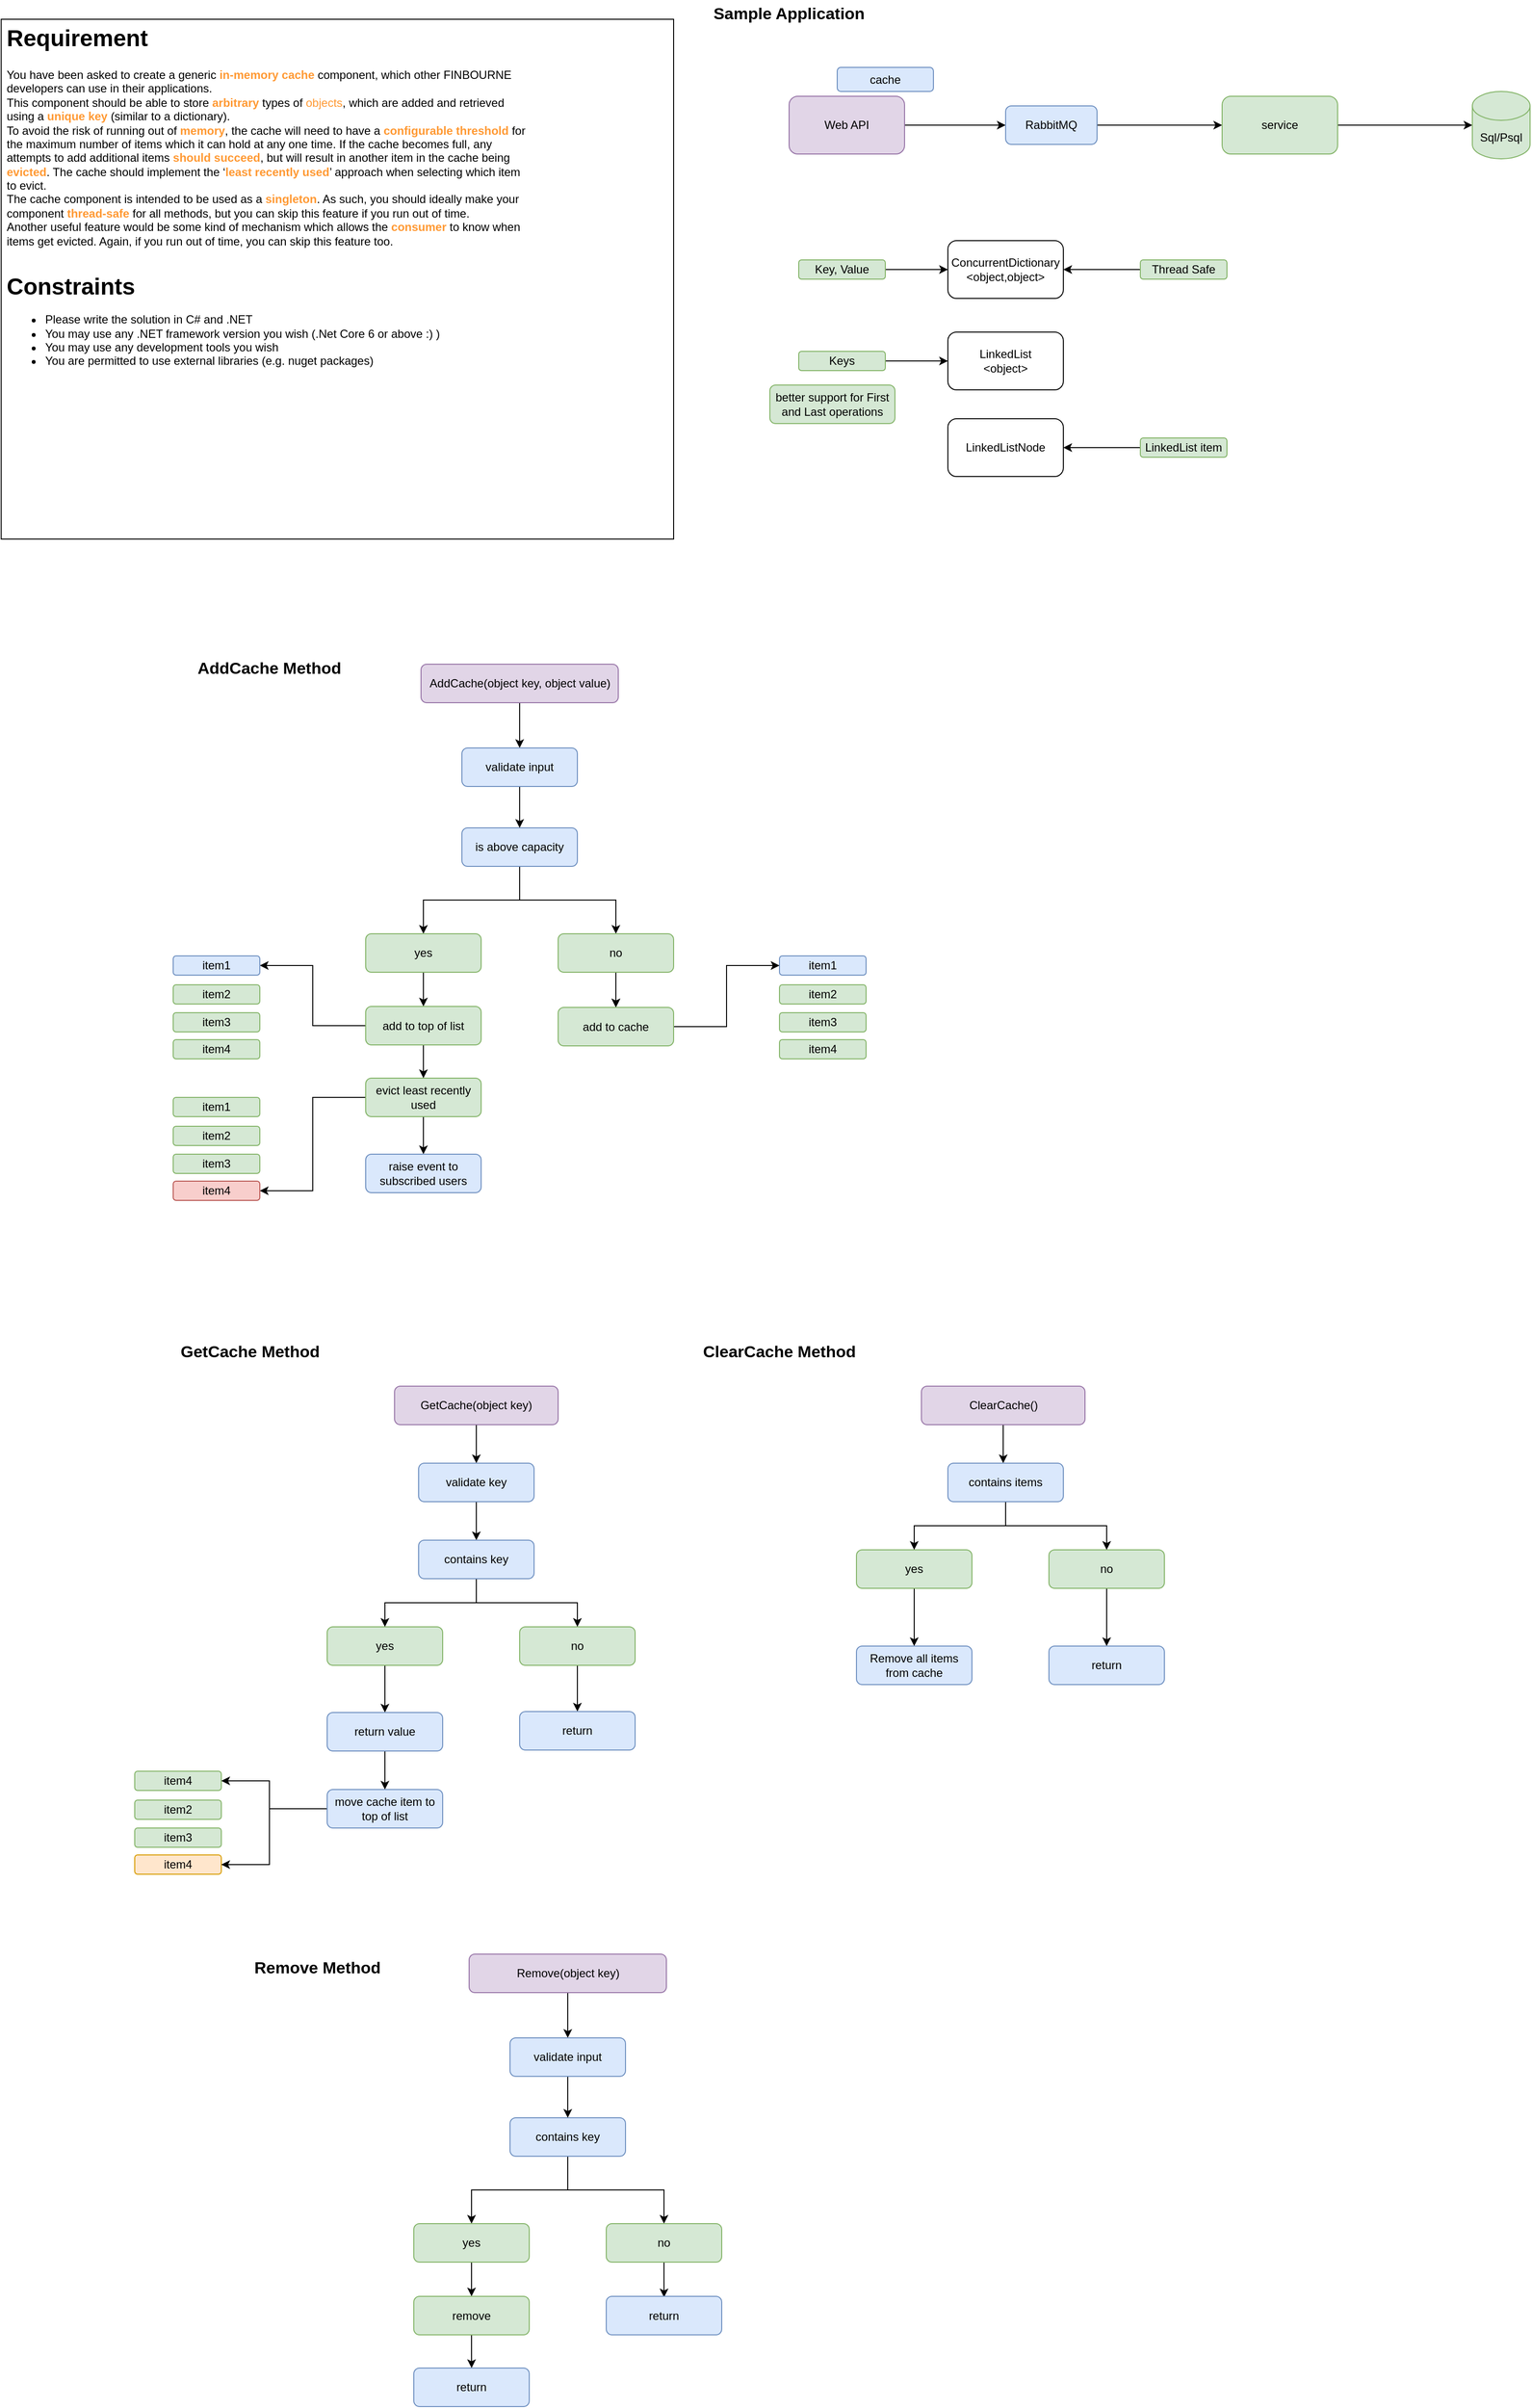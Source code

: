 <mxfile version="22.0.2" type="device">
  <diagram name="Page-1" id="1mhAFsCpAOKFt1ZS0P16">
    <mxGraphModel dx="2603" dy="1671" grid="1" gridSize="10" guides="1" tooltips="1" connect="1" arrows="1" fold="1" page="1" pageScale="1" pageWidth="1169" pageHeight="827" math="0" shadow="0">
      <root>
        <mxCell id="0" />
        <mxCell id="1" parent="0" />
        <mxCell id="rpSdZsVCftHx2Q2-Izpf-1" value="ConcurrentDictionary&lt;br&gt;&amp;lt;object,object&amp;gt;" style="rounded=1;whiteSpace=wrap;html=1;" parent="1" vertex="1">
          <mxGeometry x="865" y="-420" width="120" height="60" as="geometry" />
        </mxCell>
        <mxCell id="rpSdZsVCftHx2Q2-Izpf-2" value="LinkedList&lt;br&gt;&amp;lt;object&amp;gt;" style="rounded=1;whiteSpace=wrap;html=1;" parent="1" vertex="1">
          <mxGeometry x="865" y="-325" width="120" height="60" as="geometry" />
        </mxCell>
        <mxCell id="rpSdZsVCftHx2Q2-Izpf-4" value="item1" style="rounded=1;whiteSpace=wrap;html=1;fillColor=#dae8fc;strokeColor=#6c8ebf;" parent="1" vertex="1">
          <mxGeometry x="690" y="323" width="90" height="20" as="geometry" />
        </mxCell>
        <mxCell id="rpSdZsVCftHx2Q2-Izpf-5" value="item2" style="rounded=1;whiteSpace=wrap;html=1;fillColor=#d5e8d4;strokeColor=#82b366;" parent="1" vertex="1">
          <mxGeometry x="690" y="353" width="90" height="20" as="geometry" />
        </mxCell>
        <mxCell id="rpSdZsVCftHx2Q2-Izpf-6" value="item3" style="rounded=1;whiteSpace=wrap;html=1;fillColor=#d5e8d4;strokeColor=#82b366;" parent="1" vertex="1">
          <mxGeometry x="690" y="382" width="90" height="20" as="geometry" />
        </mxCell>
        <mxCell id="rpSdZsVCftHx2Q2-Izpf-7" value="item4" style="rounded=1;whiteSpace=wrap;html=1;fillColor=#d5e8d4;strokeColor=#82b366;" parent="1" vertex="1">
          <mxGeometry x="690" y="410" width="90" height="20" as="geometry" />
        </mxCell>
        <mxCell id="rpSdZsVCftHx2Q2-Izpf-31" style="edgeStyle=orthogonalEdgeStyle;rounded=0;orthogonalLoop=1;jettySize=auto;html=1;" parent="1" source="rpSdZsVCftHx2Q2-Izpf-8" target="rpSdZsVCftHx2Q2-Izpf-30" edge="1">
          <mxGeometry relative="1" as="geometry" />
        </mxCell>
        <mxCell id="rpSdZsVCftHx2Q2-Izpf-8" value="AddCache(object key, object value)" style="rounded=1;whiteSpace=wrap;html=1;fillColor=#e1d5e7;strokeColor=#9673a6;" parent="1" vertex="1">
          <mxGeometry x="317.5" y="20" width="205" height="40" as="geometry" />
        </mxCell>
        <mxCell id="rpSdZsVCftHx2Q2-Izpf-16" style="edgeStyle=orthogonalEdgeStyle;rounded=0;orthogonalLoop=1;jettySize=auto;html=1;" parent="1" source="rpSdZsVCftHx2Q2-Izpf-9" target="rpSdZsVCftHx2Q2-Izpf-11" edge="1">
          <mxGeometry relative="1" as="geometry" />
        </mxCell>
        <mxCell id="rpSdZsVCftHx2Q2-Izpf-18" style="edgeStyle=orthogonalEdgeStyle;rounded=0;orthogonalLoop=1;jettySize=auto;html=1;entryX=0.5;entryY=0;entryDx=0;entryDy=0;" parent="1" source="rpSdZsVCftHx2Q2-Izpf-9" target="rpSdZsVCftHx2Q2-Izpf-12" edge="1">
          <mxGeometry relative="1" as="geometry" />
        </mxCell>
        <mxCell id="rpSdZsVCftHx2Q2-Izpf-9" value="is above capacity" style="rounded=1;whiteSpace=wrap;html=1;fillColor=#dae8fc;strokeColor=#6c8ebf;" parent="1" vertex="1">
          <mxGeometry x="360" y="190" width="120" height="40" as="geometry" />
        </mxCell>
        <mxCell id="rpSdZsVCftHx2Q2-Izpf-70" style="edgeStyle=orthogonalEdgeStyle;rounded=0;orthogonalLoop=1;jettySize=auto;html=1;" parent="1" source="rpSdZsVCftHx2Q2-Izpf-11" target="rpSdZsVCftHx2Q2-Izpf-65" edge="1">
          <mxGeometry relative="1" as="geometry" />
        </mxCell>
        <mxCell id="rpSdZsVCftHx2Q2-Izpf-11" value="yes" style="rounded=1;whiteSpace=wrap;html=1;fillColor=#d5e8d4;strokeColor=#82b366;" parent="1" vertex="1">
          <mxGeometry x="260" y="300" width="120" height="40" as="geometry" />
        </mxCell>
        <mxCell id="rpSdZsVCftHx2Q2-Izpf-19" style="edgeStyle=orthogonalEdgeStyle;rounded=0;orthogonalLoop=1;jettySize=auto;html=1;" parent="1" source="rpSdZsVCftHx2Q2-Izpf-12" target="rpSdZsVCftHx2Q2-Izpf-13" edge="1">
          <mxGeometry relative="1" as="geometry" />
        </mxCell>
        <mxCell id="pfm0OzvTVgZXIPtnyZaB-25" value="" style="edgeStyle=orthogonalEdgeStyle;rounded=0;orthogonalLoop=1;jettySize=auto;html=1;" parent="1" source="rpSdZsVCftHx2Q2-Izpf-12" target="rpSdZsVCftHx2Q2-Izpf-13" edge="1">
          <mxGeometry relative="1" as="geometry" />
        </mxCell>
        <mxCell id="rpSdZsVCftHx2Q2-Izpf-12" value="no" style="rounded=1;whiteSpace=wrap;html=1;fillColor=#d5e8d4;strokeColor=#82b366;" parent="1" vertex="1">
          <mxGeometry x="460" y="300" width="120" height="40" as="geometry" />
        </mxCell>
        <mxCell id="pfm0OzvTVgZXIPtnyZaB-24" style="edgeStyle=orthogonalEdgeStyle;rounded=0;orthogonalLoop=1;jettySize=auto;html=1;entryX=0;entryY=0.5;entryDx=0;entryDy=0;" parent="1" source="rpSdZsVCftHx2Q2-Izpf-13" target="rpSdZsVCftHx2Q2-Izpf-4" edge="1">
          <mxGeometry relative="1" as="geometry" />
        </mxCell>
        <mxCell id="rpSdZsVCftHx2Q2-Izpf-13" value="add to cache" style="rounded=1;whiteSpace=wrap;html=1;fillColor=#d5e8d4;strokeColor=#82b366;" parent="1" vertex="1">
          <mxGeometry x="460" y="376.5" width="120" height="40" as="geometry" />
        </mxCell>
        <mxCell id="rpSdZsVCftHx2Q2-Izpf-22" style="edgeStyle=orthogonalEdgeStyle;rounded=0;orthogonalLoop=1;jettySize=auto;html=1;entryX=0.5;entryY=0;entryDx=0;entryDy=0;" parent="1" source="rpSdZsVCftHx2Q2-Izpf-14" target="rpSdZsVCftHx2Q2-Izpf-15" edge="1">
          <mxGeometry relative="1" as="geometry" />
        </mxCell>
        <mxCell id="rpSdZsVCftHx2Q2-Izpf-28" style="edgeStyle=orthogonalEdgeStyle;rounded=0;orthogonalLoop=1;jettySize=auto;html=1;entryX=1;entryY=0.5;entryDx=0;entryDy=0;" parent="1" source="rpSdZsVCftHx2Q2-Izpf-14" target="rpSdZsVCftHx2Q2-Izpf-27" edge="1">
          <mxGeometry relative="1" as="geometry" />
        </mxCell>
        <mxCell id="rpSdZsVCftHx2Q2-Izpf-14" value="evict least recently used" style="rounded=1;whiteSpace=wrap;html=1;fillColor=#d5e8d4;strokeColor=#82b366;" parent="1" vertex="1">
          <mxGeometry x="260" y="450" width="120" height="40" as="geometry" />
        </mxCell>
        <mxCell id="rpSdZsVCftHx2Q2-Izpf-15" value="raise event to subscribed users" style="rounded=1;whiteSpace=wrap;html=1;fillColor=#dae8fc;strokeColor=#6c8ebf;" parent="1" vertex="1">
          <mxGeometry x="260" y="529" width="120" height="40" as="geometry" />
        </mxCell>
        <mxCell id="rpSdZsVCftHx2Q2-Izpf-23" value="&lt;font size=&quot;1&quot; style=&quot;&quot;&gt;&lt;b style=&quot;font-size: 17px;&quot;&gt;AddCache Method&lt;/b&gt;&lt;/font&gt;" style="text;html=1;strokeColor=none;fillColor=none;align=center;verticalAlign=middle;whiteSpace=wrap;rounded=0;" parent="1" vertex="1">
          <mxGeometry x="80" y="10" width="160" height="30" as="geometry" />
        </mxCell>
        <mxCell id="rpSdZsVCftHx2Q2-Izpf-24" value="item1" style="rounded=1;whiteSpace=wrap;html=1;fillColor=#d5e8d4;strokeColor=#82b366;" parent="1" vertex="1">
          <mxGeometry x="60" y="470" width="90" height="20" as="geometry" />
        </mxCell>
        <mxCell id="rpSdZsVCftHx2Q2-Izpf-25" value="item2" style="rounded=1;whiteSpace=wrap;html=1;fillColor=#d5e8d4;strokeColor=#82b366;" parent="1" vertex="1">
          <mxGeometry x="60" y="500" width="90" height="20" as="geometry" />
        </mxCell>
        <mxCell id="rpSdZsVCftHx2Q2-Izpf-26" value="item3" style="rounded=1;whiteSpace=wrap;html=1;fillColor=#d5e8d4;strokeColor=#82b366;" parent="1" vertex="1">
          <mxGeometry x="60" y="529" width="90" height="20" as="geometry" />
        </mxCell>
        <mxCell id="rpSdZsVCftHx2Q2-Izpf-27" value="item4" style="rounded=1;whiteSpace=wrap;html=1;fillColor=#f8cecc;strokeColor=#b85450;" parent="1" vertex="1">
          <mxGeometry x="60" y="557" width="90" height="20" as="geometry" />
        </mxCell>
        <mxCell id="rpSdZsVCftHx2Q2-Izpf-32" style="edgeStyle=orthogonalEdgeStyle;rounded=0;orthogonalLoop=1;jettySize=auto;html=1;" parent="1" source="rpSdZsVCftHx2Q2-Izpf-30" target="rpSdZsVCftHx2Q2-Izpf-9" edge="1">
          <mxGeometry relative="1" as="geometry" />
        </mxCell>
        <mxCell id="rpSdZsVCftHx2Q2-Izpf-30" value="validate input" style="rounded=1;whiteSpace=wrap;html=1;fillColor=#dae8fc;strokeColor=#6c8ebf;" parent="1" vertex="1">
          <mxGeometry x="360" y="107" width="120" height="40" as="geometry" />
        </mxCell>
        <mxCell id="rpSdZsVCftHx2Q2-Izpf-38" style="edgeStyle=orthogonalEdgeStyle;rounded=0;orthogonalLoop=1;jettySize=auto;html=1;" parent="1" source="rpSdZsVCftHx2Q2-Izpf-33" target="rpSdZsVCftHx2Q2-Izpf-35" edge="1">
          <mxGeometry relative="1" as="geometry" />
        </mxCell>
        <mxCell id="rpSdZsVCftHx2Q2-Izpf-33" value="GetCache(object key)" style="rounded=1;whiteSpace=wrap;html=1;fillColor=#e1d5e7;strokeColor=#9673a6;" parent="1" vertex="1">
          <mxGeometry x="290" y="770" width="170" height="40" as="geometry" />
        </mxCell>
        <mxCell id="rpSdZsVCftHx2Q2-Izpf-34" value="&lt;font size=&quot;1&quot; style=&quot;&quot;&gt;&lt;b style=&quot;font-size: 17px;&quot;&gt;GetCache Method&lt;/b&gt;&lt;/font&gt;" style="text;html=1;strokeColor=none;fillColor=none;align=center;verticalAlign=middle;whiteSpace=wrap;rounded=0;" parent="1" vertex="1">
          <mxGeometry x="50" y="720" width="180" height="30" as="geometry" />
        </mxCell>
        <mxCell id="rpSdZsVCftHx2Q2-Izpf-40" style="edgeStyle=orthogonalEdgeStyle;rounded=0;orthogonalLoop=1;jettySize=auto;html=1;" parent="1" source="rpSdZsVCftHx2Q2-Izpf-35" target="rpSdZsVCftHx2Q2-Izpf-39" edge="1">
          <mxGeometry relative="1" as="geometry" />
        </mxCell>
        <mxCell id="rpSdZsVCftHx2Q2-Izpf-35" value="validate key" style="rounded=1;whiteSpace=wrap;html=1;fillColor=#dae8fc;strokeColor=#6c8ebf;" parent="1" vertex="1">
          <mxGeometry x="315" y="850" width="120" height="40" as="geometry" />
        </mxCell>
        <mxCell id="rpSdZsVCftHx2Q2-Izpf-52" style="edgeStyle=orthogonalEdgeStyle;rounded=0;orthogonalLoop=1;jettySize=auto;html=1;" parent="1" source="rpSdZsVCftHx2Q2-Izpf-36" target="rpSdZsVCftHx2Q2-Izpf-43" edge="1">
          <mxGeometry relative="1" as="geometry" />
        </mxCell>
        <mxCell id="rpSdZsVCftHx2Q2-Izpf-36" value="yes" style="rounded=1;whiteSpace=wrap;html=1;fillColor=#d5e8d4;strokeColor=#82b366;" parent="1" vertex="1">
          <mxGeometry x="220" y="1020" width="120" height="40" as="geometry" />
        </mxCell>
        <mxCell id="rpSdZsVCftHx2Q2-Izpf-54" style="edgeStyle=orthogonalEdgeStyle;rounded=0;orthogonalLoop=1;jettySize=auto;html=1;" parent="1" source="rpSdZsVCftHx2Q2-Izpf-37" target="rpSdZsVCftHx2Q2-Izpf-44" edge="1">
          <mxGeometry relative="1" as="geometry" />
        </mxCell>
        <mxCell id="rpSdZsVCftHx2Q2-Izpf-37" value="no" style="rounded=1;whiteSpace=wrap;html=1;fillColor=#d5e8d4;strokeColor=#82b366;" parent="1" vertex="1">
          <mxGeometry x="420" y="1020" width="120" height="40" as="geometry" />
        </mxCell>
        <mxCell id="rpSdZsVCftHx2Q2-Izpf-41" style="edgeStyle=orthogonalEdgeStyle;rounded=0;orthogonalLoop=1;jettySize=auto;html=1;" parent="1" source="rpSdZsVCftHx2Q2-Izpf-39" target="rpSdZsVCftHx2Q2-Izpf-36" edge="1">
          <mxGeometry relative="1" as="geometry" />
        </mxCell>
        <mxCell id="rpSdZsVCftHx2Q2-Izpf-42" style="edgeStyle=orthogonalEdgeStyle;rounded=0;orthogonalLoop=1;jettySize=auto;html=1;" parent="1" source="rpSdZsVCftHx2Q2-Izpf-39" target="rpSdZsVCftHx2Q2-Izpf-37" edge="1">
          <mxGeometry relative="1" as="geometry" />
        </mxCell>
        <mxCell id="rpSdZsVCftHx2Q2-Izpf-39" value="contains key" style="rounded=1;whiteSpace=wrap;html=1;fillColor=#dae8fc;strokeColor=#6c8ebf;" parent="1" vertex="1">
          <mxGeometry x="315" y="930" width="120" height="40" as="geometry" />
        </mxCell>
        <mxCell id="rpSdZsVCftHx2Q2-Izpf-53" style="edgeStyle=orthogonalEdgeStyle;rounded=0;orthogonalLoop=1;jettySize=auto;html=1;" parent="1" source="rpSdZsVCftHx2Q2-Izpf-43" target="rpSdZsVCftHx2Q2-Izpf-49" edge="1">
          <mxGeometry relative="1" as="geometry" />
        </mxCell>
        <mxCell id="rpSdZsVCftHx2Q2-Izpf-43" value="return value" style="rounded=1;whiteSpace=wrap;html=1;fillColor=#dae8fc;strokeColor=#6c8ebf;" parent="1" vertex="1">
          <mxGeometry x="220" y="1109" width="120" height="40" as="geometry" />
        </mxCell>
        <mxCell id="rpSdZsVCftHx2Q2-Izpf-44" value="return" style="rounded=1;whiteSpace=wrap;html=1;fillColor=#dae8fc;strokeColor=#6c8ebf;" parent="1" vertex="1">
          <mxGeometry x="420" y="1108" width="120" height="40" as="geometry" />
        </mxCell>
        <mxCell id="rpSdZsVCftHx2Q2-Izpf-45" value="item4" style="rounded=1;whiteSpace=wrap;html=1;fillColor=#d5e8d4;strokeColor=#82b366;" parent="1" vertex="1">
          <mxGeometry x="20" y="1170" width="90" height="20" as="geometry" />
        </mxCell>
        <mxCell id="rpSdZsVCftHx2Q2-Izpf-46" value="item2" style="rounded=1;whiteSpace=wrap;html=1;fillColor=#d5e8d4;strokeColor=#82b366;" parent="1" vertex="1">
          <mxGeometry x="20" y="1200" width="90" height="20" as="geometry" />
        </mxCell>
        <mxCell id="rpSdZsVCftHx2Q2-Izpf-47" value="item3" style="rounded=1;whiteSpace=wrap;html=1;fillColor=#d5e8d4;strokeColor=#82b366;" parent="1" vertex="1">
          <mxGeometry x="20" y="1229" width="90" height="20" as="geometry" />
        </mxCell>
        <mxCell id="rpSdZsVCftHx2Q2-Izpf-51" style="edgeStyle=orthogonalEdgeStyle;rounded=0;orthogonalLoop=1;jettySize=auto;html=1;entryX=1;entryY=0.5;entryDx=0;entryDy=0;" parent="1" source="rpSdZsVCftHx2Q2-Izpf-48" target="rpSdZsVCftHx2Q2-Izpf-45" edge="1">
          <mxGeometry relative="1" as="geometry">
            <Array as="points">
              <mxPoint x="160" y="1267" />
              <mxPoint x="160" y="1180" />
            </Array>
          </mxGeometry>
        </mxCell>
        <mxCell id="rpSdZsVCftHx2Q2-Izpf-48" value="item4" style="rounded=1;whiteSpace=wrap;html=1;fillColor=#ffe6cc;strokeColor=#d79b00;" parent="1" vertex="1">
          <mxGeometry x="20" y="1257" width="90" height="20" as="geometry" />
        </mxCell>
        <mxCell id="BeGVnuo13XZi3GIDFPI7-10" style="edgeStyle=orthogonalEdgeStyle;rounded=0;orthogonalLoop=1;jettySize=auto;html=1;entryX=1;entryY=0.5;entryDx=0;entryDy=0;" edge="1" parent="1" source="rpSdZsVCftHx2Q2-Izpf-49" target="rpSdZsVCftHx2Q2-Izpf-48">
          <mxGeometry relative="1" as="geometry">
            <Array as="points">
              <mxPoint x="160" y="1209" />
              <mxPoint x="160" y="1267" />
            </Array>
          </mxGeometry>
        </mxCell>
        <mxCell id="rpSdZsVCftHx2Q2-Izpf-49" value="move cache item to top of list" style="rounded=1;whiteSpace=wrap;html=1;fillColor=#dae8fc;strokeColor=#6c8ebf;" parent="1" vertex="1">
          <mxGeometry x="220" y="1189" width="120" height="40" as="geometry" />
        </mxCell>
        <mxCell id="rpSdZsVCftHx2Q2-Izpf-55" style="edgeStyle=orthogonalEdgeStyle;rounded=0;orthogonalLoop=1;jettySize=auto;html=1;" parent="1" source="rpSdZsVCftHx2Q2-Izpf-56" edge="1">
          <mxGeometry relative="1" as="geometry">
            <mxPoint x="922.5" y="850" as="targetPoint" />
          </mxGeometry>
        </mxCell>
        <mxCell id="rpSdZsVCftHx2Q2-Izpf-56" value="ClearCache()" style="rounded=1;whiteSpace=wrap;html=1;fillColor=#e1d5e7;strokeColor=#9673a6;" parent="1" vertex="1">
          <mxGeometry x="837.5" y="770" width="170" height="40" as="geometry" />
        </mxCell>
        <mxCell id="rpSdZsVCftHx2Q2-Izpf-57" value="&lt;font size=&quot;1&quot; style=&quot;&quot;&gt;&lt;b style=&quot;font-size: 17px;&quot;&gt;ClearCache Method&lt;/b&gt;&lt;/font&gt;" style="text;html=1;strokeColor=none;fillColor=none;align=center;verticalAlign=middle;whiteSpace=wrap;rounded=0;" parent="1" vertex="1">
          <mxGeometry x="600" y="720" width="180" height="30" as="geometry" />
        </mxCell>
        <mxCell id="rpSdZsVCftHx2Q2-Izpf-61" style="edgeStyle=orthogonalEdgeStyle;rounded=0;orthogonalLoop=1;jettySize=auto;html=1;" parent="1" source="rpSdZsVCftHx2Q2-Izpf-59" target="rpSdZsVCftHx2Q2-Izpf-1" edge="1">
          <mxGeometry relative="1" as="geometry" />
        </mxCell>
        <mxCell id="rpSdZsVCftHx2Q2-Izpf-59" value="Thread Safe" style="rounded=1;whiteSpace=wrap;html=1;fillColor=#d5e8d4;strokeColor=#82b366;" parent="1" vertex="1">
          <mxGeometry x="1065" y="-400" width="90" height="20" as="geometry" />
        </mxCell>
        <mxCell id="rpSdZsVCftHx2Q2-Izpf-60" value="" style="rounded=0;whiteSpace=wrap;html=1;" parent="1" vertex="1">
          <mxGeometry x="-118.75" y="-650" width="698.75" height="540" as="geometry" />
        </mxCell>
        <mxCell id="rpSdZsVCftHx2Q2-Izpf-64" value="LinkedListNode" style="rounded=1;whiteSpace=wrap;html=1;" parent="1" vertex="1">
          <mxGeometry x="865" y="-235" width="120" height="60" as="geometry" />
        </mxCell>
        <mxCell id="rpSdZsVCftHx2Q2-Izpf-71" style="edgeStyle=orthogonalEdgeStyle;rounded=0;orthogonalLoop=1;jettySize=auto;html=1;" parent="1" source="rpSdZsVCftHx2Q2-Izpf-65" target="rpSdZsVCftHx2Q2-Izpf-14" edge="1">
          <mxGeometry relative="1" as="geometry" />
        </mxCell>
        <mxCell id="rpSdZsVCftHx2Q2-Izpf-72" style="edgeStyle=orthogonalEdgeStyle;rounded=0;orthogonalLoop=1;jettySize=auto;html=1;entryX=1;entryY=0.5;entryDx=0;entryDy=0;" parent="1" source="rpSdZsVCftHx2Q2-Izpf-65" target="rpSdZsVCftHx2Q2-Izpf-66" edge="1">
          <mxGeometry relative="1" as="geometry" />
        </mxCell>
        <mxCell id="rpSdZsVCftHx2Q2-Izpf-65" value="add to top of list" style="rounded=1;whiteSpace=wrap;html=1;fillColor=#d5e8d4;strokeColor=#82b366;" parent="1" vertex="1">
          <mxGeometry x="260" y="375.5" width="120" height="40" as="geometry" />
        </mxCell>
        <mxCell id="rpSdZsVCftHx2Q2-Izpf-66" value="item1" style="rounded=1;whiteSpace=wrap;html=1;fillColor=#dae8fc;strokeColor=#6c8ebf;" parent="1" vertex="1">
          <mxGeometry x="60" y="323" width="90" height="20" as="geometry" />
        </mxCell>
        <mxCell id="rpSdZsVCftHx2Q2-Izpf-67" value="item2" style="rounded=1;whiteSpace=wrap;html=1;fillColor=#d5e8d4;strokeColor=#82b366;" parent="1" vertex="1">
          <mxGeometry x="60" y="353" width="90" height="20" as="geometry" />
        </mxCell>
        <mxCell id="rpSdZsVCftHx2Q2-Izpf-68" value="item3" style="rounded=1;whiteSpace=wrap;html=1;fillColor=#d5e8d4;strokeColor=#82b366;" parent="1" vertex="1">
          <mxGeometry x="60" y="382" width="90" height="20" as="geometry" />
        </mxCell>
        <mxCell id="rpSdZsVCftHx2Q2-Izpf-69" value="item4" style="rounded=1;whiteSpace=wrap;html=1;fillColor=#d5e8d4;strokeColor=#82b366;" parent="1" vertex="1">
          <mxGeometry x="60" y="410" width="90" height="20" as="geometry" />
        </mxCell>
        <mxCell id="rpSdZsVCftHx2Q2-Izpf-77" style="edgeStyle=orthogonalEdgeStyle;rounded=0;orthogonalLoop=1;jettySize=auto;html=1;" parent="1" source="rpSdZsVCftHx2Q2-Izpf-78" target="rpSdZsVCftHx2Q2-Izpf-98" edge="1">
          <mxGeometry relative="1" as="geometry" />
        </mxCell>
        <mxCell id="rpSdZsVCftHx2Q2-Izpf-78" value="Remove(object key)" style="rounded=1;whiteSpace=wrap;html=1;fillColor=#e1d5e7;strokeColor=#9673a6;" parent="1" vertex="1">
          <mxGeometry x="367.5" y="1360" width="205" height="40" as="geometry" />
        </mxCell>
        <mxCell id="rpSdZsVCftHx2Q2-Izpf-79" style="edgeStyle=orthogonalEdgeStyle;rounded=0;orthogonalLoop=1;jettySize=auto;html=1;" parent="1" source="rpSdZsVCftHx2Q2-Izpf-81" target="rpSdZsVCftHx2Q2-Izpf-83" edge="1">
          <mxGeometry relative="1" as="geometry" />
        </mxCell>
        <mxCell id="rpSdZsVCftHx2Q2-Izpf-80" style="edgeStyle=orthogonalEdgeStyle;rounded=0;orthogonalLoop=1;jettySize=auto;html=1;entryX=0.5;entryY=0;entryDx=0;entryDy=0;" parent="1" source="rpSdZsVCftHx2Q2-Izpf-81" target="rpSdZsVCftHx2Q2-Izpf-85" edge="1">
          <mxGeometry relative="1" as="geometry" />
        </mxCell>
        <mxCell id="rpSdZsVCftHx2Q2-Izpf-81" value="contains key" style="rounded=1;whiteSpace=wrap;html=1;fillColor=#dae8fc;strokeColor=#6c8ebf;" parent="1" vertex="1">
          <mxGeometry x="410" y="1530" width="120" height="40" as="geometry" />
        </mxCell>
        <mxCell id="rpSdZsVCftHx2Q2-Izpf-82" style="edgeStyle=orthogonalEdgeStyle;rounded=0;orthogonalLoop=1;jettySize=auto;html=1;" parent="1" source="rpSdZsVCftHx2Q2-Izpf-83" target="rpSdZsVCftHx2Q2-Izpf-101" edge="1">
          <mxGeometry relative="1" as="geometry" />
        </mxCell>
        <mxCell id="rpSdZsVCftHx2Q2-Izpf-83" value="yes" style="rounded=1;whiteSpace=wrap;html=1;fillColor=#d5e8d4;strokeColor=#82b366;" parent="1" vertex="1">
          <mxGeometry x="310" y="1640" width="120" height="40" as="geometry" />
        </mxCell>
        <mxCell id="rpSdZsVCftHx2Q2-Izpf-84" style="edgeStyle=orthogonalEdgeStyle;rounded=0;orthogonalLoop=1;jettySize=auto;html=1;" parent="1" source="rpSdZsVCftHx2Q2-Izpf-85" edge="1">
          <mxGeometry relative="1" as="geometry">
            <mxPoint x="570.059" y="1716.5" as="targetPoint" />
          </mxGeometry>
        </mxCell>
        <mxCell id="rpSdZsVCftHx2Q2-Izpf-85" value="no" style="rounded=1;whiteSpace=wrap;html=1;fillColor=#d5e8d4;strokeColor=#82b366;" parent="1" vertex="1">
          <mxGeometry x="510" y="1640" width="120" height="40" as="geometry" />
        </mxCell>
        <mxCell id="rpSdZsVCftHx2Q2-Izpf-92" value="&lt;font size=&quot;1&quot; style=&quot;&quot;&gt;&lt;b style=&quot;font-size: 17px;&quot;&gt;Remove Method&lt;/b&gt;&lt;/font&gt;" style="text;html=1;strokeColor=none;fillColor=none;align=center;verticalAlign=middle;whiteSpace=wrap;rounded=0;" parent="1" vertex="1">
          <mxGeometry x="110" y="1360" width="200" height="30" as="geometry" />
        </mxCell>
        <mxCell id="rpSdZsVCftHx2Q2-Izpf-97" style="edgeStyle=orthogonalEdgeStyle;rounded=0;orthogonalLoop=1;jettySize=auto;html=1;" parent="1" source="rpSdZsVCftHx2Q2-Izpf-98" target="rpSdZsVCftHx2Q2-Izpf-81" edge="1">
          <mxGeometry relative="1" as="geometry" />
        </mxCell>
        <mxCell id="rpSdZsVCftHx2Q2-Izpf-98" value="validate input" style="rounded=1;whiteSpace=wrap;html=1;fillColor=#dae8fc;strokeColor=#6c8ebf;" parent="1" vertex="1">
          <mxGeometry x="410" y="1447" width="120" height="40" as="geometry" />
        </mxCell>
        <mxCell id="rpSdZsVCftHx2Q2-Izpf-99" style="edgeStyle=orthogonalEdgeStyle;rounded=0;orthogonalLoop=1;jettySize=auto;html=1;" parent="1" source="rpSdZsVCftHx2Q2-Izpf-101" edge="1">
          <mxGeometry relative="1" as="geometry">
            <mxPoint x="370.059" y="1790" as="targetPoint" />
          </mxGeometry>
        </mxCell>
        <mxCell id="rpSdZsVCftHx2Q2-Izpf-101" value="remove" style="rounded=1;whiteSpace=wrap;html=1;fillColor=#d5e8d4;strokeColor=#82b366;" parent="1" vertex="1">
          <mxGeometry x="310" y="1715.5" width="120" height="40" as="geometry" />
        </mxCell>
        <mxCell id="pfm0OzvTVgZXIPtnyZaB-1" value="&lt;font size=&quot;1&quot; style=&quot;&quot;&gt;&lt;b style=&quot;font-size: 17px;&quot;&gt;Sample Application&lt;/b&gt;&lt;/font&gt;" style="text;html=1;strokeColor=none;fillColor=none;align=center;verticalAlign=middle;whiteSpace=wrap;rounded=0;" parent="1" vertex="1">
          <mxGeometry x="620" y="-670" width="160" height="30" as="geometry" />
        </mxCell>
        <mxCell id="pfm0OzvTVgZXIPtnyZaB-8" style="edgeStyle=orthogonalEdgeStyle;rounded=0;orthogonalLoop=1;jettySize=auto;html=1;" parent="1" source="pfm0OzvTVgZXIPtnyZaB-2" target="pfm0OzvTVgZXIPtnyZaB-4" edge="1">
          <mxGeometry relative="1" as="geometry" />
        </mxCell>
        <mxCell id="pfm0OzvTVgZXIPtnyZaB-2" value="Web API" style="rounded=1;whiteSpace=wrap;html=1;fillColor=#e1d5e7;strokeColor=#9673a6;" parent="1" vertex="1">
          <mxGeometry x="700" y="-570" width="120" height="60" as="geometry" />
        </mxCell>
        <mxCell id="pfm0OzvTVgZXIPtnyZaB-3" value="cache" style="rounded=1;whiteSpace=wrap;html=1;fillColor=#dae8fc;strokeColor=#6c8ebf;" parent="1" vertex="1">
          <mxGeometry x="750" y="-600" width="100" height="25" as="geometry" />
        </mxCell>
        <mxCell id="pfm0OzvTVgZXIPtnyZaB-9" style="edgeStyle=orthogonalEdgeStyle;rounded=0;orthogonalLoop=1;jettySize=auto;html=1;" parent="1" source="pfm0OzvTVgZXIPtnyZaB-4" target="pfm0OzvTVgZXIPtnyZaB-5" edge="1">
          <mxGeometry relative="1" as="geometry" />
        </mxCell>
        <mxCell id="pfm0OzvTVgZXIPtnyZaB-4" value="RabbitMQ" style="rounded=1;whiteSpace=wrap;html=1;fillColor=#dae8fc;strokeColor=#6c8ebf;" parent="1" vertex="1">
          <mxGeometry x="925" y="-560" width="95" height="40" as="geometry" />
        </mxCell>
        <mxCell id="pfm0OzvTVgZXIPtnyZaB-10" style="edgeStyle=orthogonalEdgeStyle;rounded=0;orthogonalLoop=1;jettySize=auto;html=1;" parent="1" source="pfm0OzvTVgZXIPtnyZaB-5" target="pfm0OzvTVgZXIPtnyZaB-6" edge="1">
          <mxGeometry relative="1" as="geometry" />
        </mxCell>
        <mxCell id="pfm0OzvTVgZXIPtnyZaB-5" value="service" style="rounded=1;whiteSpace=wrap;html=1;fillColor=#d5e8d4;strokeColor=#82b366;" parent="1" vertex="1">
          <mxGeometry x="1150" y="-570" width="120" height="60" as="geometry" />
        </mxCell>
        <mxCell id="pfm0OzvTVgZXIPtnyZaB-6" value="Sql/Psql" style="shape=cylinder3;whiteSpace=wrap;html=1;boundedLbl=1;backgroundOutline=1;size=15;fillColor=#d5e8d4;strokeColor=#82b366;" parent="1" vertex="1">
          <mxGeometry x="1410" y="-575" width="60" height="70" as="geometry" />
        </mxCell>
        <mxCell id="pfm0OzvTVgZXIPtnyZaB-12" value="&lt;h1&gt;Requirement&lt;/h1&gt;&lt;p&gt;You have been asked to create a generic &lt;b&gt;&lt;font color=&quot;#ff9933&quot;&gt;in-memory&lt;/font&gt;&lt;/b&gt; &lt;b&gt;&lt;font color=&quot;#ff9933&quot;&gt;cache &lt;/font&gt;&lt;/b&gt;component, which other FINBOURNE &lt;br&gt;developers can use in their applications.&lt;br&gt;This component should be able to store &lt;b&gt;&lt;font color=&quot;#ff9933&quot;&gt;arbitrary&lt;/font&gt;&lt;/b&gt; types of &lt;font color=&quot;#ff9933&quot;&gt;objects&lt;/font&gt;, which are added and retrieved &lt;br&gt;using a &lt;font color=&quot;#ff9933&quot;&gt;&lt;b&gt;unique key&lt;/b&gt;&lt;/font&gt;&lt;b&gt; &lt;/b&gt;(similar to a dictionary).&lt;br&gt;To avoid the risk of running out of &lt;font color=&quot;#ff9933&quot;&gt;&lt;b&gt;memory&lt;/b&gt;&lt;/font&gt;, the cache will need to have a &lt;font color=&quot;#ff9933&quot;&gt;&lt;b&gt;configurable threshold&lt;/b&gt;&lt;/font&gt;&lt;b&gt; &lt;/b&gt;for &lt;br&gt;the maximum number of items which it can hold at any one time. If the cache becomes full, any &lt;br&gt;attempts to add additional items &lt;font color=&quot;#ff9933&quot;&gt;&lt;b&gt;should succeed&lt;/b&gt;&lt;/font&gt;, but will result in another item in the cache being &lt;br&gt;&lt;b&gt;&lt;font color=&quot;#ff9933&quot;&gt;evicted&lt;/font&gt;&lt;/b&gt;. The cache should implement the ‘&lt;b&gt;&lt;font color=&quot;#ff9933&quot;&gt;least recently used&lt;/font&gt;&lt;/b&gt;’ approach when selecting which item &lt;br&gt;to evict.&lt;br&gt;The cache component is intended to be used as a &lt;b&gt;&lt;font color=&quot;#ff9933&quot;&gt;singleton&lt;/font&gt;&lt;/b&gt;. As such, you should ideally make your &lt;br&gt;component &lt;b&gt;&lt;font color=&quot;#ff9933&quot;&gt;thread-safe&lt;/font&gt;&lt;/b&gt; for all methods, but you can skip this feature if you run out of time.&lt;br&gt;Another useful feature would be some kind of mechanism which allows the &lt;b&gt;&lt;font color=&quot;#ff9933&quot;&gt;consumer &lt;/font&gt;&lt;/b&gt;to know when &lt;br&gt;items get evicted. Again, if you run out of time, you can skip this feature too.&lt;/p&gt;&lt;p&gt;&lt;br&gt;&lt;font style=&quot;font-size: 24px;&quot;&gt;&lt;b&gt;Constraints&lt;/b&gt;&lt;/font&gt;&lt;br&gt;&lt;/p&gt;&lt;ul&gt;&lt;li&gt;Please write the solution in C# and .NET&lt;/li&gt;&lt;li&gt;You may use any .NET framework version you wish (.Net Core 6 or above :) )&lt;/li&gt;&lt;li&gt;You may use any development tools you wish&lt;/li&gt;&lt;li&gt;You are permitted to use external libraries (e.g. nuget packages)&lt;/li&gt;&lt;/ul&gt;&lt;p&gt;&lt;/p&gt;" style="text;html=1;strokeColor=none;fillColor=none;spacing=5;spacingTop=-20;whiteSpace=wrap;overflow=hidden;rounded=0;" parent="1" vertex="1">
          <mxGeometry x="-118.25" y="-650" width="678.25" height="500" as="geometry" />
        </mxCell>
        <mxCell id="pfm0OzvTVgZXIPtnyZaB-19" style="edgeStyle=orthogonalEdgeStyle;rounded=0;orthogonalLoop=1;jettySize=auto;html=1;" parent="1" source="pfm0OzvTVgZXIPtnyZaB-13" target="pfm0OzvTVgZXIPtnyZaB-18" edge="1">
          <mxGeometry relative="1" as="geometry" />
        </mxCell>
        <mxCell id="pfm0OzvTVgZXIPtnyZaB-13" value="yes" style="rounded=1;whiteSpace=wrap;html=1;fillColor=#d5e8d4;strokeColor=#82b366;" parent="1" vertex="1">
          <mxGeometry x="770" y="940" width="120" height="40" as="geometry" />
        </mxCell>
        <mxCell id="pfm0OzvTVgZXIPtnyZaB-21" style="edgeStyle=orthogonalEdgeStyle;rounded=0;orthogonalLoop=1;jettySize=auto;html=1;entryX=0.5;entryY=0;entryDx=0;entryDy=0;" parent="1" source="pfm0OzvTVgZXIPtnyZaB-14" target="pfm0OzvTVgZXIPtnyZaB-20" edge="1">
          <mxGeometry relative="1" as="geometry" />
        </mxCell>
        <mxCell id="pfm0OzvTVgZXIPtnyZaB-14" value="no" style="rounded=1;whiteSpace=wrap;html=1;fillColor=#d5e8d4;strokeColor=#82b366;" parent="1" vertex="1">
          <mxGeometry x="970" y="940" width="120" height="40" as="geometry" />
        </mxCell>
        <mxCell id="pfm0OzvTVgZXIPtnyZaB-15" style="edgeStyle=orthogonalEdgeStyle;rounded=0;orthogonalLoop=1;jettySize=auto;html=1;" parent="1" source="pfm0OzvTVgZXIPtnyZaB-17" target="pfm0OzvTVgZXIPtnyZaB-13" edge="1">
          <mxGeometry relative="1" as="geometry" />
        </mxCell>
        <mxCell id="pfm0OzvTVgZXIPtnyZaB-16" style="edgeStyle=orthogonalEdgeStyle;rounded=0;orthogonalLoop=1;jettySize=auto;html=1;" parent="1" source="pfm0OzvTVgZXIPtnyZaB-17" target="pfm0OzvTVgZXIPtnyZaB-14" edge="1">
          <mxGeometry relative="1" as="geometry" />
        </mxCell>
        <mxCell id="pfm0OzvTVgZXIPtnyZaB-17" value="contains items" style="rounded=1;whiteSpace=wrap;html=1;fillColor=#dae8fc;strokeColor=#6c8ebf;" parent="1" vertex="1">
          <mxGeometry x="865" y="850" width="120" height="40" as="geometry" />
        </mxCell>
        <mxCell id="pfm0OzvTVgZXIPtnyZaB-18" value="Remove all items from cache" style="rounded=1;whiteSpace=wrap;html=1;fillColor=#dae8fc;strokeColor=#6c8ebf;" parent="1" vertex="1">
          <mxGeometry x="770" y="1040" width="120" height="40" as="geometry" />
        </mxCell>
        <mxCell id="pfm0OzvTVgZXIPtnyZaB-20" value="return" style="rounded=1;whiteSpace=wrap;html=1;fillColor=#dae8fc;strokeColor=#6c8ebf;" parent="1" vertex="1">
          <mxGeometry x="970" y="1040" width="120" height="40" as="geometry" />
        </mxCell>
        <mxCell id="pfm0OzvTVgZXIPtnyZaB-26" value="return" style="rounded=1;whiteSpace=wrap;html=1;fillColor=#dae8fc;strokeColor=#6c8ebf;" parent="1" vertex="1">
          <mxGeometry x="510" y="1715.5" width="120" height="40" as="geometry" />
        </mxCell>
        <mxCell id="pfm0OzvTVgZXIPtnyZaB-27" value="return" style="rounded=1;whiteSpace=wrap;html=1;fillColor=#dae8fc;strokeColor=#6c8ebf;" parent="1" vertex="1">
          <mxGeometry x="310" y="1790" width="120" height="40" as="geometry" />
        </mxCell>
        <mxCell id="BeGVnuo13XZi3GIDFPI7-2" style="edgeStyle=orthogonalEdgeStyle;rounded=0;orthogonalLoop=1;jettySize=auto;html=1;" edge="1" parent="1" source="BeGVnuo13XZi3GIDFPI7-1" target="rpSdZsVCftHx2Q2-Izpf-64">
          <mxGeometry relative="1" as="geometry" />
        </mxCell>
        <mxCell id="BeGVnuo13XZi3GIDFPI7-1" value="LinkedList item" style="rounded=1;whiteSpace=wrap;html=1;fillColor=#d5e8d4;strokeColor=#82b366;" vertex="1" parent="1">
          <mxGeometry x="1065" y="-215" width="90" height="20" as="geometry" />
        </mxCell>
        <mxCell id="BeGVnuo13XZi3GIDFPI7-9" style="edgeStyle=orthogonalEdgeStyle;rounded=0;orthogonalLoop=1;jettySize=auto;html=1;" edge="1" parent="1" source="BeGVnuo13XZi3GIDFPI7-4" target="rpSdZsVCftHx2Q2-Izpf-1">
          <mxGeometry relative="1" as="geometry" />
        </mxCell>
        <mxCell id="BeGVnuo13XZi3GIDFPI7-4" value="Key, Value" style="rounded=1;whiteSpace=wrap;html=1;fillColor=#d5e8d4;strokeColor=#82b366;" vertex="1" parent="1">
          <mxGeometry x="710" y="-400" width="90" height="20" as="geometry" />
        </mxCell>
        <mxCell id="BeGVnuo13XZi3GIDFPI7-8" style="edgeStyle=orthogonalEdgeStyle;rounded=0;orthogonalLoop=1;jettySize=auto;html=1;entryX=0;entryY=0.5;entryDx=0;entryDy=0;" edge="1" parent="1" source="BeGVnuo13XZi3GIDFPI7-6" target="rpSdZsVCftHx2Q2-Izpf-2">
          <mxGeometry relative="1" as="geometry" />
        </mxCell>
        <mxCell id="BeGVnuo13XZi3GIDFPI7-6" value="Keys" style="rounded=1;whiteSpace=wrap;html=1;fillColor=#d5e8d4;strokeColor=#82b366;" vertex="1" parent="1">
          <mxGeometry x="710" y="-305" width="90" height="20" as="geometry" />
        </mxCell>
        <mxCell id="BeGVnuo13XZi3GIDFPI7-7" value="better support for First and Last operations" style="rounded=1;whiteSpace=wrap;html=1;fillColor=#d5e8d4;strokeColor=#82b366;" vertex="1" parent="1">
          <mxGeometry x="680" y="-270" width="130" height="40" as="geometry" />
        </mxCell>
      </root>
    </mxGraphModel>
  </diagram>
</mxfile>
